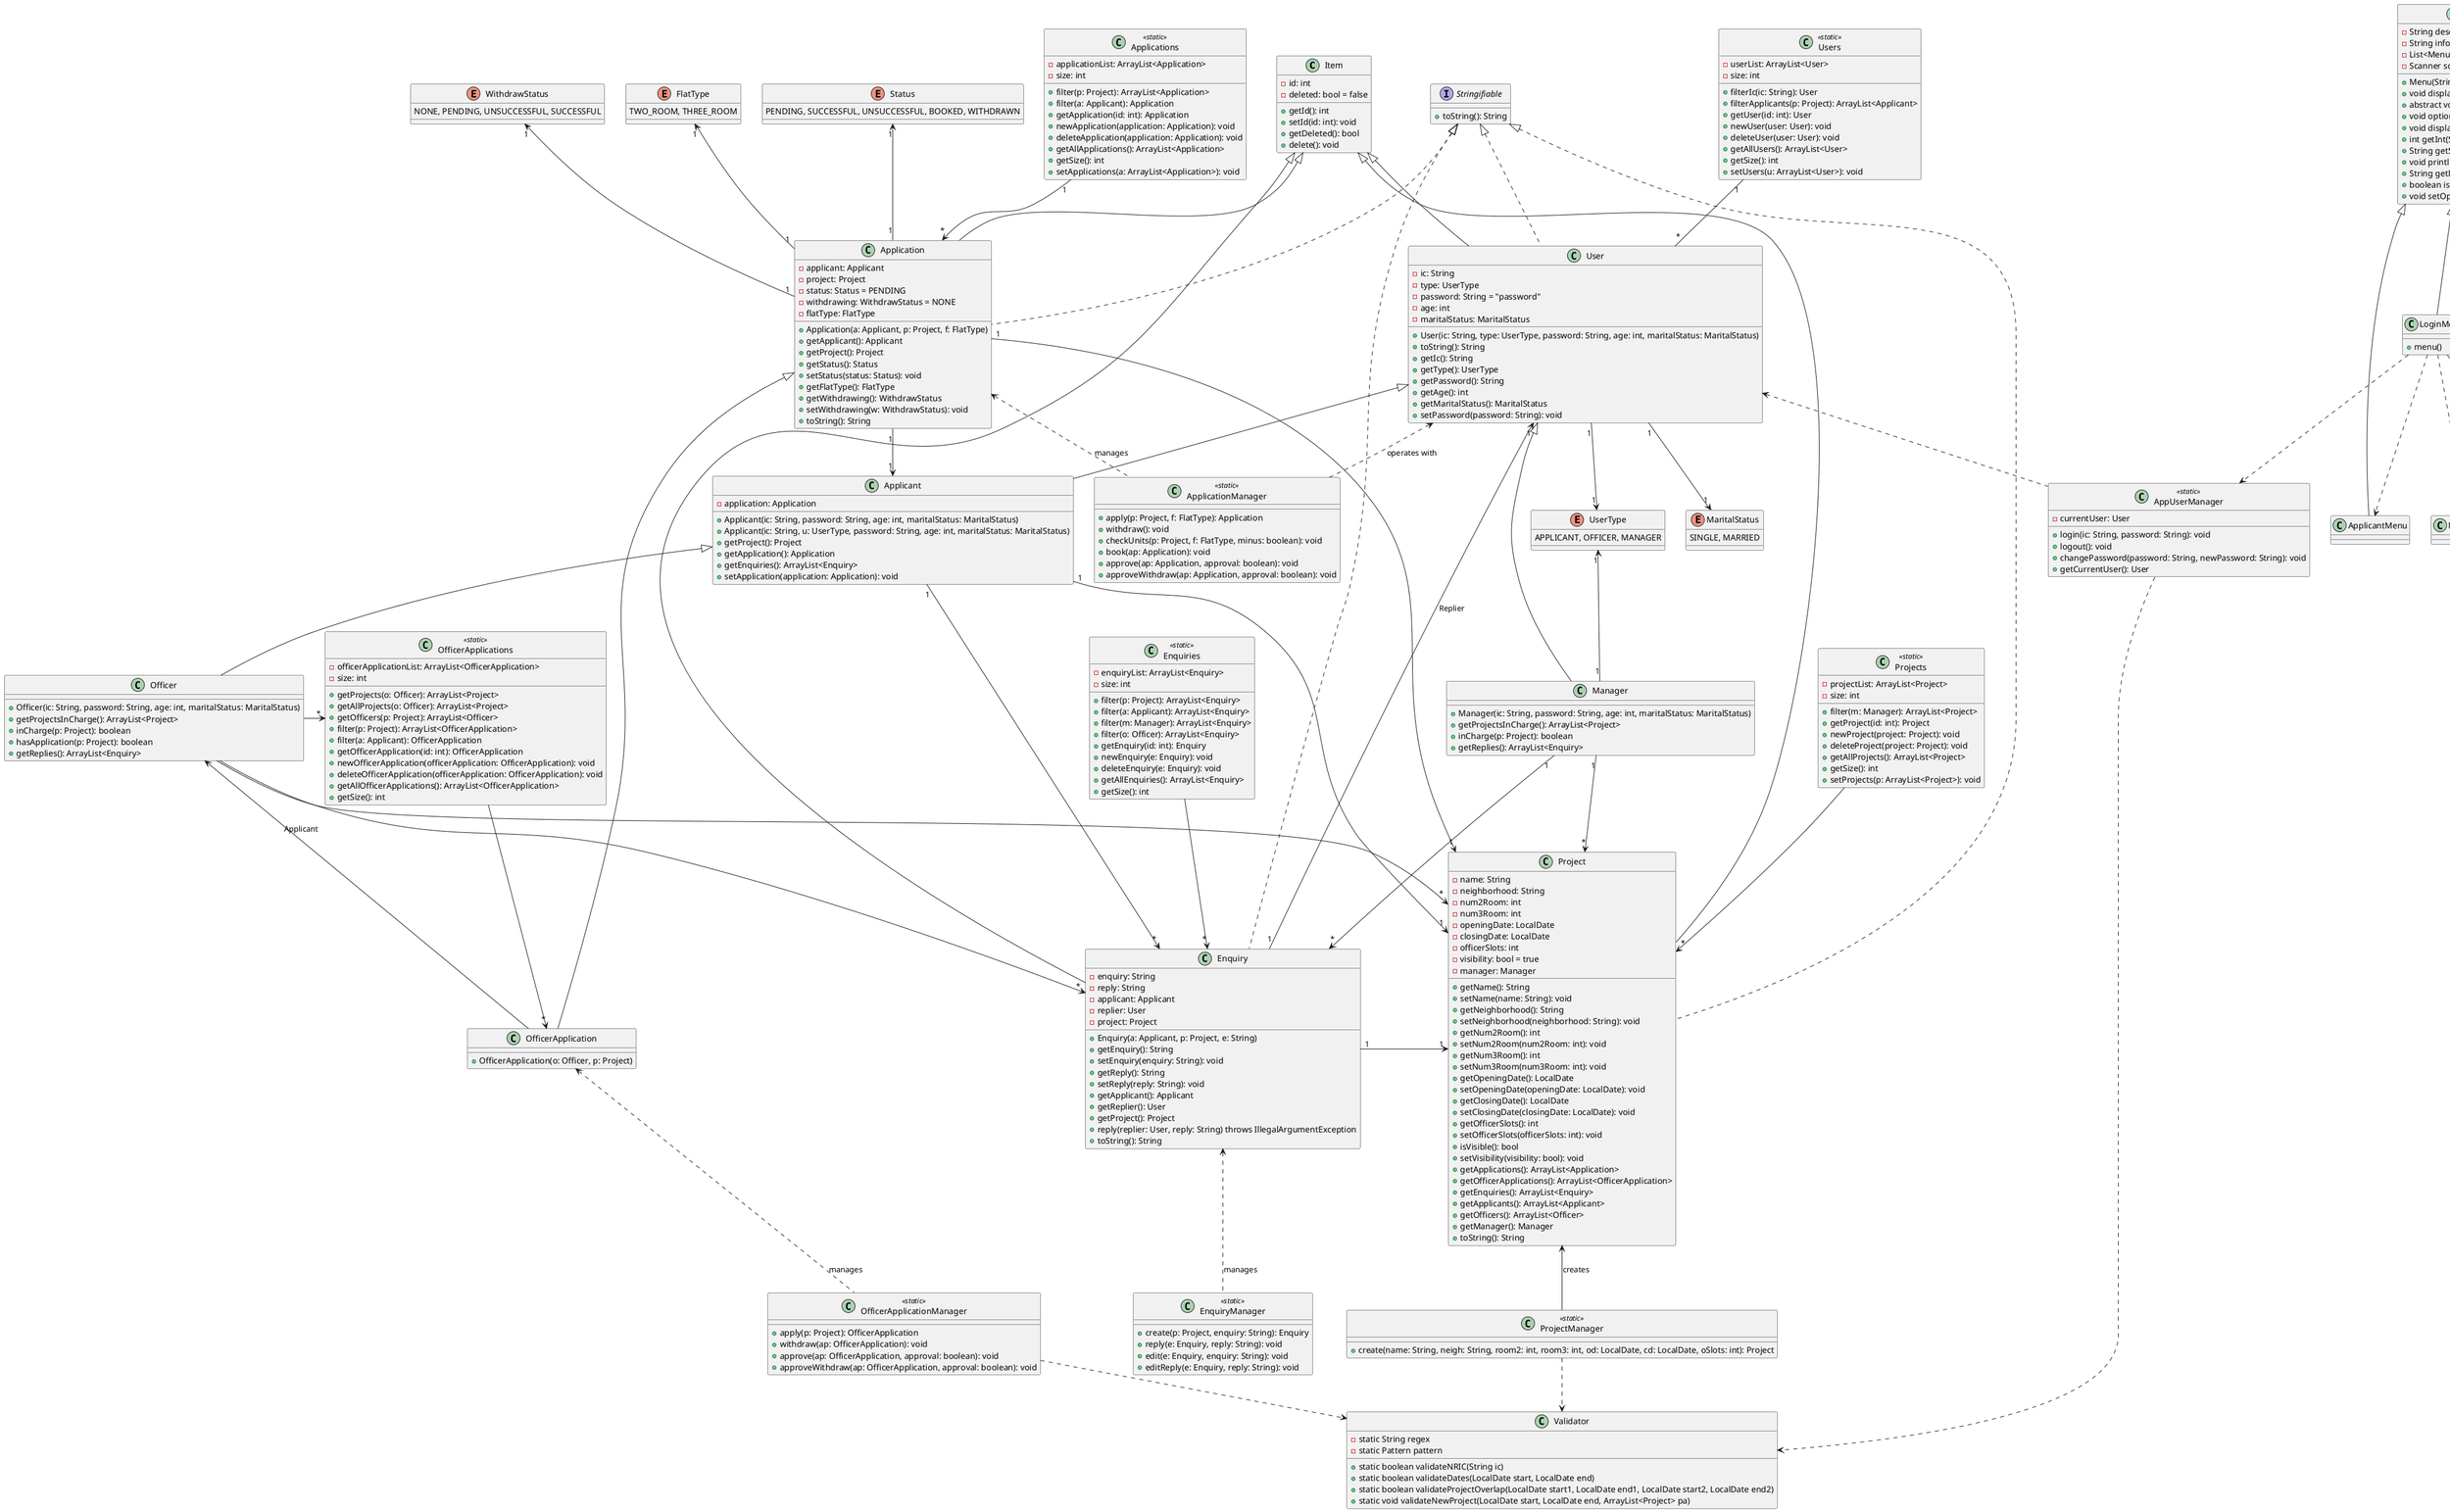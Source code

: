 @startuml EntityClassDiagram

'---ITEMS---
class Item {
    - id: int
    - deleted: bool = false
    + getId(): int
    + setId(id: int): void
    + getDeleted(): bool
    + delete(): void
}

interface Stringifiable {
    + toString(): String
}
class Project extends Item implements Stringifiable {
    - name: String
    - neighborhood: String
    - num2Room: int
    - num3Room: int
    - openingDate: LocalDate
    - closingDate: LocalDate
    - officerSlots: int
    - visibility: bool = true
    - manager: Manager
    
    + getName(): String
    + setName(name: String): void
    + getNeighborhood(): String
    + setNeighborhood(neighborhood: String): void
    + getNum2Room(): int
    + setNum2Room(num2Room: int): void
    + getNum3Room(): int
    + setNum3Room(num3Room: int): void
    + getOpeningDate(): LocalDate
    + setOpeningDate(openingDate: LocalDate): void
    + getClosingDate(): LocalDate
    + setClosingDate(closingDate: LocalDate): void
    + getOfficerSlots(): int
    + setOfficerSlots(officerSlots: int): void
    + isVisible(): bool
    + setVisibility(visibility: bool): void
    + getApplications(): ArrayList<Application>
    + getOfficerApplications(): ArrayList<OfficerApplication>
    + getEnquiries(): ArrayList<Enquiry>
    + getApplicants(): ArrayList<Applicant>
    + getOfficers(): ArrayList<Officer>
    + getManager(): Manager
    + toString(): String
}

class Application extends Item implements Stringifiable {
    - applicant: Applicant
    - project: Project
    - status: Status = PENDING
    - withdrawing: WithdrawStatus = NONE
    - flatType: FlatType

    + Application(a: Applicant, p: Project, f: FlatType)
    + getApplicant(): Applicant
    + getProject(): Project
    + getStatus(): Status
    + setStatus(status: Status): void
    + getFlatType(): FlatType
    + getWithdrawing(): WithdrawStatus
    + setWithdrawing(w: WithdrawStatus): void
    + toString(): String
}

enum Status {
    PENDING, SUCCESSFUL, UNSUCCESSFUL, BOOKED, WITHDRAWN
}

enum FlatType {
    TWO_ROOM, THREE_ROOM
}

enum WithdrawStatus {
    NONE, PENDING, UNSUCCESSFUL, SUCCESSFUL
}


class OfficerApplication extends Application {
    + OfficerApplication(o: Officer, p: Project)
}

class Enquiry extends Item implements Stringifiable {
    - enquiry: String
    - reply: String
    - applicant: Applicant
    - replier: User
    - project: Project

    + Enquiry(a: Applicant, p: Project, e: String)
    + getEnquiry(): String
    + setEnquiry(enquiry: String): void
    + getReply(): String
    + setReply(reply: String): void
    + getApplicant(): Applicant
    + getReplier(): User
    + getProject(): Project
    + reply(replier: User, reply: String) throws IllegalArgumentException
    + toString(): String
}


'---USERS---
class User extends Item implements Stringifiable {
    - ic: String
    - type: UserType
    - password: String = "password"
    - age: int
    - maritalStatus: MaritalStatus

    + User(ic: String, type: UserType, password: String, age: int, maritalStatus: MaritalStatus)
    + toString(): String
    + getIc(): String
    + getType(): UserType
    + getPassword(): String
    + getAge(): int
    + getMaritalStatus(): MaritalStatus
    + setPassword(password: String): void
}

enum UserType {
    APPLICANT, OFFICER, MANAGER
}

enum MaritalStatus {
    SINGLE, MARRIED
}


class Applicant extends User {
    - application: Application

    + Applicant(ic: String, password: String, age: int, maritalStatus: MaritalStatus)
    + Applicant(ic: String, u: UserType, password: String, age: int, maritalStatus: MaritalStatus)
    + getProject(): Project
    + getApplication(): Application
    + getEnquiries(): ArrayList<Enquiry>
    + setApplication(application: Application): void
}


class Officer extends Applicant {
    + Officer(ic: String, password: String, age: int, maritalStatus: MaritalStatus)
    + getProjectsInCharge(): ArrayList<Project>
    + inCharge(p: Project): boolean
    + hasApplication(p: Project): boolean
    + getReplies(): ArrayList<Enquiry>
}

class Manager extends User {
    + Manager(ic: String, password: String, age: int, maritalStatus: MaritalStatus)
    + getProjectsInCharge(): ArrayList<Project>
    + inCharge(p: Project): boolean
    + getReplies(): ArrayList<Enquiry>
}

'---ARRAYS---

class Users <<static>>{
    - userList: ArrayList<User>
    - size: int
    + filterIc(ic: String): User
    + filterApplicants(p: Project): ArrayList<Applicant>
    + getUser(id: int): User
    + newUser(user: User): void
    + deleteUser(user: User): void
    + getAllUsers(): ArrayList<User>
    + getSize(): int
    + setUsers(u: ArrayList<User>): void
}


class Projects <<static>> {
    - projectList: ArrayList<Project>
    - size: int
    + filter(m: Manager): ArrayList<Project>
    + getProject(id: int): Project
    + newProject(project: Project): void
    + deleteProject(project: Project): void
    + getAllProjects(): ArrayList<Project>
    + getSize(): int
    + setProjects(p: ArrayList<Project>): void
}


class Applications <<static>> {
    - applicationList: ArrayList<Application>
    - size: int
    + filter(p: Project): ArrayList<Application>
    + filter(a: Applicant): Application
    + getApplication(id: int): Application
    + newApplication(application: Application): void
    + deleteApplication(application: Application): void
    + getAllApplications(): ArrayList<Application>
    + getSize(): int
    + setApplications(a: ArrayList<Application>): void
}


class OfficerApplications <<static>> {
    - officerApplicationList: ArrayList<OfficerApplication>
    - size: int
    + getProjects(o: Officer): ArrayList<Project>
    + getAllProjects(o: Officer): ArrayList<Project>
    + getOfficers(p: Project): ArrayList<Officer>
    + filter(p: Project): ArrayList<OfficerApplication>
    + filter(a: Applicant): OfficerApplication
    + getOfficerApplication(id: int): OfficerApplication
    + newOfficerApplication(officerApplication: OfficerApplication): void
    + deleteOfficerApplication(officerApplication: OfficerApplication): void
    + getAllOfficerApplications(): ArrayList<OfficerApplication>
    + getSize(): int
}


class Enquiries <<static>>{
    - enquiryList: ArrayList<Enquiry>
    - size: int
    + filter(p: Project): ArrayList<Enquiry>
    + filter(a: Applicant): ArrayList<Enquiry>
    + filter(m: Manager): ArrayList<Enquiry>
    + filter(o: Officer): ArrayList<Enquiry>
    + getEnquiry(id: int): Enquiry
    + newEnquiry(e: Enquiry): void
    + deleteEnquiry(e: Enquiry): void
    + getAllEnquiries(): ArrayList<Enquiry>
    + getSize(): int
}


'---MANAGERS---

class ApplicationManager <<static>> {
    +apply(p: Project, f: FlatType): Application
    +withdraw(): void
    +checkUnits(p: Project, f: FlatType, minus: boolean): void
    +book(ap: Application): void
    +approve(ap: Application, approval: boolean): void
    +approveWithdraw(ap: Application, approval: boolean): void
}


class ProjectManager <<static>> {
    + create(name: String, neigh: String, room2: int, room3: int, od: LocalDate, cd: LocalDate, oSlots: int): Project
}


class EnquiryManager <<static>> {
    + create(p: Project, enquiry: String): Enquiry
    + reply(e: Enquiry, reply: String): void
    + edit(e: Enquiry, enquiry: String): void
    + editReply(e: Enquiry, reply: String): void
}


class AppUserManager <<static>> {
    - currentUser: User
    + login(ic: String, password: String): void
    + logout(): void
    + changePassword(password: String, newPassword: String): void
    + getCurrentUser(): User
}


class OfficerApplicationManager <<static>> {
    +apply(p: Project): OfficerApplication
    +withdraw(ap: OfficerApplication): void
    +approve(ap: OfficerApplication, approval: boolean): void
    +approveWithdraw(ap: OfficerApplication, approval: boolean): void
}


class Validator {
    - static String regex
    - static Pattern pattern
    + static boolean validateNRIC(String ic)
    + static boolean validateDates(LocalDate start, LocalDate end)
    + static boolean validateProjectOverlap(LocalDate start1, LocalDate end1, LocalDate start2, LocalDate end2)
    + static void validateNewProject(LocalDate start, LocalDate end, ArrayList<Project> pa)
}


'---GUI--- 
abstract class Menu {
    - String description
    - String info
    - List<Menu> navigationOptions
    - Scanner sc
    + Menu(String d, String i)
    + void displayInfo()
    + abstract void menu()
    + void options()
    + void display()
    + int getInt(String prompt)
    + String getString(String prompt)
    + void println(String s)
    + String getDescription()
    + boolean isInsantiated()
    + void setOptions(List<Menu> o)
}


class ApplicantMenu extends Menu
class ManagerMenu extends Menu
class OfficerMenu extends Menu
class LoginMenu extends Menu {
    +menu()
    'after login, we call one of the 3 menus based on the  enum 
}

' Item relations
Application "1" --> "1" Applicant
Application "1" --> "1" Project
Application "1" -u-> "1" Status
Application "1" -u-> "1" FlatType
Application "1" -u-> "1" WithdrawStatus
Enquiry "1" --> "1" User : Replier
Enquiry "1" -> "1" Project
Applicant "1" --> "1" Project
Applicant "1" --> "*" Enquiry
Officer --> "*" Project
Officer --> "*" Enquiry
Officer -> "*" OfficerApplications
OfficerApplication --> Officer : "Applicant"
Manager "1" --> "*" Project
Manager "1" --> "*" Enquiry
Manager "1" -u-> "1" UserType
User "1" --> "1" UserType
User "1" --> "1" MaritalStatus

'Array relations
Users "1" -- "*" User
'Users ..> Project : filter by
Projects --> "*" Project
'Projects ..> Manager : "filter by"
Applications "1" --> "*" Application
'Applications ..> Project : "filter by"
'Applications ..> Applicant : "filter by"
OfficerApplications --> "*" OfficerApplication
'OfficerApplications ..> Project : "filter by"
'OfficerApplications ..> Officer : "filter by" 
Enquiries --> "*" Enquiry 
'Enquiries ..> Project : "filter by"
'Enquiries ..> User : "filter by"

'Manager relations
'ApplicationManager ..> Project : "apply for"
ApplicationManager .u.> Application : "manages"
'ApplicationManager ..> Officer : "operates with"
'ApplicationManager ..> Manager : "operates with"
'ApplicationManager ..> Applicant : "operates with"
ApplicationManager .u.> User : "operates with"
'ApplicationManager ..> FlatType : "uses"
'ApplicationManager ..> Status : "uses"
'ApplicationManager ..> WithdrawStatus : "uses"
'ApplicationManager ..> AppUserManager
EnquiryManager .u.> Enquiry : "manages"
'EnquiryManager ..> Project : "works with"
'EnquiryManager ..> User : "authorizes"
'EnquiryManager ..> Officer : "checks role"
'EnquiryManager ..> Manager : "checks role"
'EnquiryManager ..> AppUserManager
'OfficerApplicationManager ..> Project : "apply for"
OfficerApplicationManager .u.> OfficerApplication : "manages"
'OfficerApplicationManager ..> Officer : "operates with"
'OfficerApplicationManager ..> Manager : "operates with"
'OfficerApplicationManager ..> Status : "uses"
'OfficerApplicationManager ..> WithdrawStatus : "uses"
OfficerApplicationManager ..> Validator
'OfficerApplicationManager ..> AppUserManager
ProjectManager -u-> Project : "creates"
'ProjectManager ..> Manager : "accesses current manager"
ProjectManager ..> Validator
'ProjectManager ..> AppUserManager
AppUserManager .u.> User
AppUserManager ..> Validator

' Menu relations
Menu "1"-- "*" Menu : "navigationOptions"
LoginMenu ..> AppUserManager
LoginMenu ..> ApplicantMenu
LoginMenu ..> OfficerMenu
LoginMenu ..> ManagerMenu


together {
    class Project
    class Projects
    class ProjectManager
}
together {
    class OfficerApplication
    class OfficerApplications
    class OfficerApplicationManager
}
together {
    class Application
    class Applications
    class ApplicationManager
}
together {
    class Enquiry
    class Enquiries
    class EnquiryManager
}
together {
    class User
    class Applicant
    class Officer
    class Manager
}
together {
    class Item
    interface Stringifiable
}

@enduml